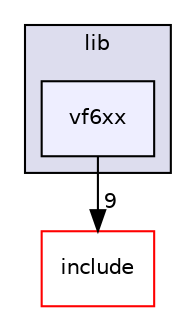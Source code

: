 digraph "vf6xx" {
  compound=true
  node [ fontsize="10", fontname="Helvetica"];
  edge [ labelfontsize="10", labelfontname="Helvetica"];
  subgraph clusterdir_97aefd0d527b934f1d99a682da8fe6a9 {
    graph [ bgcolor="#ddddee", pencolor="black", label="lib" fontname="Helvetica", fontsize="10", URL="dir_97aefd0d527b934f1d99a682da8fe6a9.html"]
  dir_1991402828ae60ddc1f8fb78245f42fd [shape=box, label="vf6xx", style="filled", fillcolor="#eeeeff", pencolor="black", URL="dir_1991402828ae60ddc1f8fb78245f42fd.html"];
  }
  dir_d44c64559bbebec7f509842c48db8b23 [shape=box label="include" fillcolor="white" style="filled" color="red" URL="dir_d44c64559bbebec7f509842c48db8b23.html"];
  dir_1991402828ae60ddc1f8fb78245f42fd->dir_d44c64559bbebec7f509842c48db8b23 [headlabel="9", labeldistance=1.5 headhref="dir_000004_000000.html"];
}
